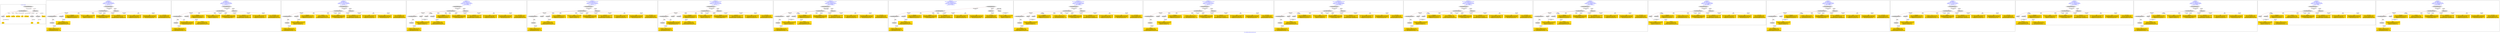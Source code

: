 digraph n0 {
fontcolor="blue"
remincross="true"
label="s14-s-california-african-american.json"
subgraph cluster_0 {
label="1-correct model"
n2[style="filled",color="white",fillcolor="lightgray",label="CulturalHeritageObject1"];
n3[style="filled",color="white",fillcolor="lightgray",label="Person1"];
n4[shape="plaintext",style="filled",fillcolor="gold",label="dimensions"];
n5[shape="plaintext",style="filled",fillcolor="gold",label="technique"];
n6[shape="plaintext",style="filled",fillcolor="gold",label="provenance"];
n7[shape="plaintext",style="filled",fillcolor="gold",label="title"];
n8[shape="plaintext",style="filled",fillcolor="gold",label="accessionId"];
n9[style="filled",color="white",fillcolor="lightgray",label="Concept1"];
n10[style="filled",color="white",fillcolor="lightgray",label="Document1"];
n11[shape="plaintext",style="filled",fillcolor="gold",label="artist"];
n12[style="filled",color="white",fillcolor="lightgray",label="EuropeanaAggregation1"];
n13[style="filled",color="white",fillcolor="lightgray",label="WebResource1"];
n14[shape="plaintext",style="filled",fillcolor="gold",label="imageUrl"];
n15[shape="plaintext",style="filled",fillcolor="gold",label="type"];
n16[shape="plaintext",style="filled",fillcolor="gold",label="url"];
}
subgraph cluster_1 {
label="candidate 0\nlink coherence:1.0\nnode coherence:1.0\nconfidence:0.5650413929166793\nmapping score:0.6142730568981524\ncost:14.0\n-precision:0.5-recall:0.5"
n18[style="filled",color="white",fillcolor="lightgray",label="CulturalHeritageObject1"];
n19[style="filled",color="white",fillcolor="lightgray",label="CulturalHeritageObject2"];
n20[style="filled",color="white",fillcolor="lightgray",label="Document1"];
n21[style="filled",color="white",fillcolor="lightgray",label="Document2"];
n22[style="filled",color="white",fillcolor="lightgray",label="EuropeanaAggregation1"];
n23[style="filled",color="white",fillcolor="lightgray",label="WebResource1"];
n24[shape="plaintext",style="filled",fillcolor="gold",label="imageUrl\n[Document,classLink,0.504]\n[WebResource,classLink,0.484]\n[Person,nameOfThePerson,0.007]\n[CulturalHeritageObject,provenance,0.006]"];
n25[shape="plaintext",style="filled",fillcolor="gold",label="dimensions\n[CulturalHeritageObject,extent,0.89]\n[Person,nameOfThePerson,0.071]\n[CulturalHeritageObject,provenance,0.023]\n[WebResource,classLink,0.017]"];
n26[shape="plaintext",style="filled",fillcolor="gold",label="url\n[WebResource,classLink,0.497]\n[CulturalHeritageObject,extent,0.388]\n[Document,classLink,0.097]\n[CulturalHeritageObject,provenance,0.018]"];
n27[shape="plaintext",style="filled",fillcolor="gold",label="artist\n[CulturalHeritageObject,provenance,0.366]\n[Person,nameOfThePerson,0.274]\n[Document,classLink,0.231]\n[WebResource,classLink,0.129]"];
n28[shape="plaintext",style="filled",fillcolor="gold",label="technique\n[CulturalHeritageObject,medium,0.873]\n[CulturalHeritageObject,description,0.088]\n[CulturalHeritageObject,title,0.021]\n[Concept,prefLabel,0.018]"];
n29[shape="plaintext",style="filled",fillcolor="gold",label="accessionId\n[WebResource,classLink,0.994]\n[Document,classLink,0.003]\n[Person,nameOfThePerson,0.002]\n[CulturalHeritageObject,extent,0.001]"];
n30[shape="plaintext",style="filled",fillcolor="gold",label="provenance\n[CulturalHeritageObject,provenance,0.944]\n[Document,classLink,0.024]\n[CulturalHeritageObject,description,0.017]\n[CulturalHeritageObject,rightsHolder,0.015]"];
n31[shape="plaintext",style="filled",fillcolor="gold",label="type\n[CulturalHeritageObject,rightsHolder,0.36]\n[Document,classLink,0.355]\n[CulturalHeritageObject,description,0.152]\n[WebResource,classLink,0.133]"];
n32[shape="plaintext",style="filled",fillcolor="gold",label="title\n[CulturalHeritageObject,description,0.33]\n[CulturalHeritageObject,title,0.265]\n[CulturalHeritageObject,provenance,0.213]\n[Document,classLink,0.191]"];
}
subgraph cluster_2 {
label="candidate 1\nlink coherence:1.0\nnode coherence:1.0\nconfidence:0.5650413929166793\nmapping score:0.5957545383796338\ncost:14.0\n-precision:0.43-recall:0.43"
n34[style="filled",color="white",fillcolor="lightgray",label="CulturalHeritageObject1"];
n35[style="filled",color="white",fillcolor="lightgray",label="CulturalHeritageObject2"];
n36[style="filled",color="white",fillcolor="lightgray",label="Document1"];
n37[style="filled",color="white",fillcolor="lightgray",label="Document2"];
n38[style="filled",color="white",fillcolor="lightgray",label="EuropeanaAggregation1"];
n39[style="filled",color="white",fillcolor="lightgray",label="WebResource1"];
n40[shape="plaintext",style="filled",fillcolor="gold",label="imageUrl\n[Document,classLink,0.504]\n[WebResource,classLink,0.484]\n[Person,nameOfThePerson,0.007]\n[CulturalHeritageObject,provenance,0.006]"];
n41[shape="plaintext",style="filled",fillcolor="gold",label="dimensions\n[CulturalHeritageObject,extent,0.89]\n[Person,nameOfThePerson,0.071]\n[CulturalHeritageObject,provenance,0.023]\n[WebResource,classLink,0.017]"];
n42[shape="plaintext",style="filled",fillcolor="gold",label="url\n[WebResource,classLink,0.497]\n[CulturalHeritageObject,extent,0.388]\n[Document,classLink,0.097]\n[CulturalHeritageObject,provenance,0.018]"];
n43[shape="plaintext",style="filled",fillcolor="gold",label="artist\n[CulturalHeritageObject,provenance,0.366]\n[Person,nameOfThePerson,0.274]\n[Document,classLink,0.231]\n[WebResource,classLink,0.129]"];
n44[shape="plaintext",style="filled",fillcolor="gold",label="technique\n[CulturalHeritageObject,medium,0.873]\n[CulturalHeritageObject,description,0.088]\n[CulturalHeritageObject,title,0.021]\n[Concept,prefLabel,0.018]"];
n45[shape="plaintext",style="filled",fillcolor="gold",label="title\n[CulturalHeritageObject,description,0.33]\n[CulturalHeritageObject,title,0.265]\n[CulturalHeritageObject,provenance,0.213]\n[Document,classLink,0.191]"];
n46[shape="plaintext",style="filled",fillcolor="gold",label="accessionId\n[WebResource,classLink,0.994]\n[Document,classLink,0.003]\n[Person,nameOfThePerson,0.002]\n[CulturalHeritageObject,extent,0.001]"];
n47[shape="plaintext",style="filled",fillcolor="gold",label="provenance\n[CulturalHeritageObject,provenance,0.944]\n[Document,classLink,0.024]\n[CulturalHeritageObject,description,0.017]\n[CulturalHeritageObject,rightsHolder,0.015]"];
n48[shape="plaintext",style="filled",fillcolor="gold",label="type\n[CulturalHeritageObject,rightsHolder,0.36]\n[Document,classLink,0.355]\n[CulturalHeritageObject,description,0.152]\n[WebResource,classLink,0.133]"];
}
subgraph cluster_3 {
label="candidate 10\nlink coherence:1.0\nnode coherence:1.0\nconfidence:0.4947175646463079\nmapping score:0.5908317808080286\ncost:14.0\n-precision:0.5-recall:0.5"
n50[style="filled",color="white",fillcolor="lightgray",label="CulturalHeritageObject1"];
n51[style="filled",color="white",fillcolor="lightgray",label="CulturalHeritageObject2"];
n52[style="filled",color="white",fillcolor="lightgray",label="Document1"];
n53[style="filled",color="white",fillcolor="lightgray",label="Document2"];
n54[style="filled",color="white",fillcolor="lightgray",label="EuropeanaAggregation1"];
n55[style="filled",color="white",fillcolor="lightgray",label="WebResource1"];
n56[shape="plaintext",style="filled",fillcolor="gold",label="artist\n[CulturalHeritageObject,provenance,0.366]\n[Person,nameOfThePerson,0.274]\n[Document,classLink,0.231]\n[WebResource,classLink,0.129]"];
n57[shape="plaintext",style="filled",fillcolor="gold",label="dimensions\n[CulturalHeritageObject,extent,0.89]\n[Person,nameOfThePerson,0.071]\n[CulturalHeritageObject,provenance,0.023]\n[WebResource,classLink,0.017]"];
n58[shape="plaintext",style="filled",fillcolor="gold",label="url\n[WebResource,classLink,0.497]\n[CulturalHeritageObject,extent,0.388]\n[Document,classLink,0.097]\n[CulturalHeritageObject,provenance,0.018]"];
n59[shape="plaintext",style="filled",fillcolor="gold",label="imageUrl\n[Document,classLink,0.504]\n[WebResource,classLink,0.484]\n[Person,nameOfThePerson,0.007]\n[CulturalHeritageObject,provenance,0.006]"];
n60[shape="plaintext",style="filled",fillcolor="gold",label="technique\n[CulturalHeritageObject,medium,0.873]\n[CulturalHeritageObject,description,0.088]\n[CulturalHeritageObject,title,0.021]\n[Concept,prefLabel,0.018]"];
n61[shape="plaintext",style="filled",fillcolor="gold",label="accessionId\n[WebResource,classLink,0.994]\n[Document,classLink,0.003]\n[Person,nameOfThePerson,0.002]\n[CulturalHeritageObject,extent,0.001]"];
n62[shape="plaintext",style="filled",fillcolor="gold",label="provenance\n[CulturalHeritageObject,provenance,0.944]\n[Document,classLink,0.024]\n[CulturalHeritageObject,description,0.017]\n[CulturalHeritageObject,rightsHolder,0.015]"];
n63[shape="plaintext",style="filled",fillcolor="gold",label="type\n[CulturalHeritageObject,rightsHolder,0.36]\n[Document,classLink,0.355]\n[CulturalHeritageObject,description,0.152]\n[WebResource,classLink,0.133]"];
n64[shape="plaintext",style="filled",fillcolor="gold",label="title\n[CulturalHeritageObject,description,0.33]\n[CulturalHeritageObject,title,0.265]\n[CulturalHeritageObject,provenance,0.213]\n[Document,classLink,0.191]"];
}
subgraph cluster_4 {
label="candidate 11\nlink coherence:0.9375\nnode coherence:1.0\nconfidence:0.55487990755482\nmapping score:0.5923673765923474\ncost:15.99998\n-precision:0.56-recall:0.64"
n66[style="filled",color="white",fillcolor="lightgray",label="CulturalHeritageObject1"];
n67[style="filled",color="white",fillcolor="lightgray",label="CulturalHeritageObject2"];
n68[style="filled",color="white",fillcolor="lightgray",label="Person1"];
n69[style="filled",color="white",fillcolor="lightgray",label="Concept1"];
n70[style="filled",color="white",fillcolor="lightgray",label="Document1"];
n71[style="filled",color="white",fillcolor="lightgray",label="Document2"];
n72[style="filled",color="white",fillcolor="lightgray",label="EuropeanaAggregation1"];
n73[style="filled",color="white",fillcolor="lightgray",label="WebResource1"];
n74[shape="plaintext",style="filled",fillcolor="gold",label="imageUrl\n[Document,classLink,0.504]\n[WebResource,classLink,0.484]\n[Person,nameOfThePerson,0.007]\n[CulturalHeritageObject,provenance,0.006]"];
n75[shape="plaintext",style="filled",fillcolor="gold",label="dimensions\n[CulturalHeritageObject,extent,0.89]\n[Person,nameOfThePerson,0.071]\n[CulturalHeritageObject,provenance,0.023]\n[WebResource,classLink,0.017]"];
n76[shape="plaintext",style="filled",fillcolor="gold",label="url\n[WebResource,classLink,0.497]\n[CulturalHeritageObject,extent,0.388]\n[Document,classLink,0.097]\n[CulturalHeritageObject,provenance,0.018]"];
n77[shape="plaintext",style="filled",fillcolor="gold",label="technique\n[CulturalHeritageObject,medium,0.873]\n[CulturalHeritageObject,description,0.088]\n[CulturalHeritageObject,title,0.021]\n[Concept,prefLabel,0.018]"];
n78[shape="plaintext",style="filled",fillcolor="gold",label="accessionId\n[WebResource,classLink,0.994]\n[Document,classLink,0.003]\n[Person,nameOfThePerson,0.002]\n[CulturalHeritageObject,extent,0.001]"];
n79[shape="plaintext",style="filled",fillcolor="gold",label="provenance\n[CulturalHeritageObject,provenance,0.944]\n[Document,classLink,0.024]\n[CulturalHeritageObject,description,0.017]\n[CulturalHeritageObject,rightsHolder,0.015]"];
n80[shape="plaintext",style="filled",fillcolor="gold",label="type\n[CulturalHeritageObject,rightsHolder,0.36]\n[Document,classLink,0.355]\n[CulturalHeritageObject,description,0.152]\n[WebResource,classLink,0.133]"];
n81[shape="plaintext",style="filled",fillcolor="gold",label="title\n[CulturalHeritageObject,description,0.33]\n[CulturalHeritageObject,title,0.265]\n[CulturalHeritageObject,provenance,0.213]\n[Document,classLink,0.191]"];
n82[shape="plaintext",style="filled",fillcolor="gold",label="artist\n[CulturalHeritageObject,provenance,0.366]\n[Person,nameOfThePerson,0.274]\n[Document,classLink,0.231]\n[WebResource,classLink,0.129]"];
}
subgraph cluster_5 {
label="candidate 12\nlink coherence:0.9333333333333333\nnode coherence:1.0\nconfidence:0.5650413929166793\nmapping score:0.6142730568981524\ncost:15.0\n-precision:0.47-recall:0.5"
n84[style="filled",color="white",fillcolor="lightgray",label="CulturalHeritageObject1"];
n85[style="filled",color="white",fillcolor="lightgray",label="CulturalHeritageObject2"];
n86[style="filled",color="white",fillcolor="lightgray",label="Concept1"];
n87[style="filled",color="white",fillcolor="lightgray",label="Document1"];
n88[style="filled",color="white",fillcolor="lightgray",label="Document2"];
n89[style="filled",color="white",fillcolor="lightgray",label="EuropeanaAggregation1"];
n90[style="filled",color="white",fillcolor="lightgray",label="WebResource1"];
n91[shape="plaintext",style="filled",fillcolor="gold",label="imageUrl\n[Document,classLink,0.504]\n[WebResource,classLink,0.484]\n[Person,nameOfThePerson,0.007]\n[CulturalHeritageObject,provenance,0.006]"];
n92[shape="plaintext",style="filled",fillcolor="gold",label="dimensions\n[CulturalHeritageObject,extent,0.89]\n[Person,nameOfThePerson,0.071]\n[CulturalHeritageObject,provenance,0.023]\n[WebResource,classLink,0.017]"];
n93[shape="plaintext",style="filled",fillcolor="gold",label="url\n[WebResource,classLink,0.497]\n[CulturalHeritageObject,extent,0.388]\n[Document,classLink,0.097]\n[CulturalHeritageObject,provenance,0.018]"];
n94[shape="plaintext",style="filled",fillcolor="gold",label="artist\n[CulturalHeritageObject,provenance,0.366]\n[Person,nameOfThePerson,0.274]\n[Document,classLink,0.231]\n[WebResource,classLink,0.129]"];
n95[shape="plaintext",style="filled",fillcolor="gold",label="technique\n[CulturalHeritageObject,medium,0.873]\n[CulturalHeritageObject,description,0.088]\n[CulturalHeritageObject,title,0.021]\n[Concept,prefLabel,0.018]"];
n96[shape="plaintext",style="filled",fillcolor="gold",label="accessionId\n[WebResource,classLink,0.994]\n[Document,classLink,0.003]\n[Person,nameOfThePerson,0.002]\n[CulturalHeritageObject,extent,0.001]"];
n97[shape="plaintext",style="filled",fillcolor="gold",label="provenance\n[CulturalHeritageObject,provenance,0.944]\n[Document,classLink,0.024]\n[CulturalHeritageObject,description,0.017]\n[CulturalHeritageObject,rightsHolder,0.015]"];
n98[shape="plaintext",style="filled",fillcolor="gold",label="type\n[CulturalHeritageObject,rightsHolder,0.36]\n[Document,classLink,0.355]\n[CulturalHeritageObject,description,0.152]\n[WebResource,classLink,0.133]"];
n99[shape="plaintext",style="filled",fillcolor="gold",label="title\n[CulturalHeritageObject,description,0.33]\n[CulturalHeritageObject,title,0.265]\n[CulturalHeritageObject,provenance,0.213]\n[Document,classLink,0.191]"];
}
subgraph cluster_6 {
label="candidate 13\nlink coherence:0.9333333333333333\nnode coherence:1.0\nconfidence:0.5650413929166793\nmapping score:0.5957545383796338\ncost:15.0\n-precision:0.4-recall:0.43"
n101[style="filled",color="white",fillcolor="lightgray",label="CulturalHeritageObject1"];
n102[style="filled",color="white",fillcolor="lightgray",label="CulturalHeritageObject2"];
n103[style="filled",color="white",fillcolor="lightgray",label="Concept1"];
n104[style="filled",color="white",fillcolor="lightgray",label="Document1"];
n105[style="filled",color="white",fillcolor="lightgray",label="Document2"];
n106[style="filled",color="white",fillcolor="lightgray",label="EuropeanaAggregation1"];
n107[style="filled",color="white",fillcolor="lightgray",label="WebResource1"];
n108[shape="plaintext",style="filled",fillcolor="gold",label="imageUrl\n[Document,classLink,0.504]\n[WebResource,classLink,0.484]\n[Person,nameOfThePerson,0.007]\n[CulturalHeritageObject,provenance,0.006]"];
n109[shape="plaintext",style="filled",fillcolor="gold",label="dimensions\n[CulturalHeritageObject,extent,0.89]\n[Person,nameOfThePerson,0.071]\n[CulturalHeritageObject,provenance,0.023]\n[WebResource,classLink,0.017]"];
n110[shape="plaintext",style="filled",fillcolor="gold",label="url\n[WebResource,classLink,0.497]\n[CulturalHeritageObject,extent,0.388]\n[Document,classLink,0.097]\n[CulturalHeritageObject,provenance,0.018]"];
n111[shape="plaintext",style="filled",fillcolor="gold",label="artist\n[CulturalHeritageObject,provenance,0.366]\n[Person,nameOfThePerson,0.274]\n[Document,classLink,0.231]\n[WebResource,classLink,0.129]"];
n112[shape="plaintext",style="filled",fillcolor="gold",label="technique\n[CulturalHeritageObject,medium,0.873]\n[CulturalHeritageObject,description,0.088]\n[CulturalHeritageObject,title,0.021]\n[Concept,prefLabel,0.018]"];
n113[shape="plaintext",style="filled",fillcolor="gold",label="title\n[CulturalHeritageObject,description,0.33]\n[CulturalHeritageObject,title,0.265]\n[CulturalHeritageObject,provenance,0.213]\n[Document,classLink,0.191]"];
n114[shape="plaintext",style="filled",fillcolor="gold",label="accessionId\n[WebResource,classLink,0.994]\n[Document,classLink,0.003]\n[Person,nameOfThePerson,0.002]\n[CulturalHeritageObject,extent,0.001]"];
n115[shape="plaintext",style="filled",fillcolor="gold",label="provenance\n[CulturalHeritageObject,provenance,0.944]\n[Document,classLink,0.024]\n[CulturalHeritageObject,description,0.017]\n[CulturalHeritageObject,rightsHolder,0.015]"];
n116[shape="plaintext",style="filled",fillcolor="gold",label="type\n[CulturalHeritageObject,rightsHolder,0.36]\n[Document,classLink,0.355]\n[CulturalHeritageObject,description,0.152]\n[WebResource,classLink,0.133]"];
}
subgraph cluster_7 {
label="candidate 14\nlink coherence:0.9333333333333333\nnode coherence:1.0\nconfidence:0.55487990755482\nmapping score:0.5923673765923474\ncost:114.009982\n-precision:0.53-recall:0.57"
n118[style="filled",color="white",fillcolor="lightgray",label="CulturalHeritageObject1"];
n119[style="filled",color="white",fillcolor="lightgray",label="CulturalHeritageObject2"];
n120[style="filled",color="white",fillcolor="lightgray",label="Person1"];
n121[style="filled",color="white",fillcolor="lightgray",label="Document1"];
n122[style="filled",color="white",fillcolor="lightgray",label="Document2"];
n123[style="filled",color="white",fillcolor="lightgray",label="EuropeanaAggregation1"];
n124[style="filled",color="white",fillcolor="lightgray",label="WebResource1"];
n125[shape="plaintext",style="filled",fillcolor="gold",label="imageUrl\n[Document,classLink,0.504]\n[WebResource,classLink,0.484]\n[Person,nameOfThePerson,0.007]\n[CulturalHeritageObject,provenance,0.006]"];
n126[shape="plaintext",style="filled",fillcolor="gold",label="dimensions\n[CulturalHeritageObject,extent,0.89]\n[Person,nameOfThePerson,0.071]\n[CulturalHeritageObject,provenance,0.023]\n[WebResource,classLink,0.017]"];
n127[shape="plaintext",style="filled",fillcolor="gold",label="url\n[WebResource,classLink,0.497]\n[CulturalHeritageObject,extent,0.388]\n[Document,classLink,0.097]\n[CulturalHeritageObject,provenance,0.018]"];
n128[shape="plaintext",style="filled",fillcolor="gold",label="technique\n[CulturalHeritageObject,medium,0.873]\n[CulturalHeritageObject,description,0.088]\n[CulturalHeritageObject,title,0.021]\n[Concept,prefLabel,0.018]"];
n129[shape="plaintext",style="filled",fillcolor="gold",label="accessionId\n[WebResource,classLink,0.994]\n[Document,classLink,0.003]\n[Person,nameOfThePerson,0.002]\n[CulturalHeritageObject,extent,0.001]"];
n130[shape="plaintext",style="filled",fillcolor="gold",label="provenance\n[CulturalHeritageObject,provenance,0.944]\n[Document,classLink,0.024]\n[CulturalHeritageObject,description,0.017]\n[CulturalHeritageObject,rightsHolder,0.015]"];
n131[shape="plaintext",style="filled",fillcolor="gold",label="type\n[CulturalHeritageObject,rightsHolder,0.36]\n[Document,classLink,0.355]\n[CulturalHeritageObject,description,0.152]\n[WebResource,classLink,0.133]"];
n132[shape="plaintext",style="filled",fillcolor="gold",label="title\n[CulturalHeritageObject,description,0.33]\n[CulturalHeritageObject,title,0.265]\n[CulturalHeritageObject,provenance,0.213]\n[Document,classLink,0.191]"];
n133[shape="plaintext",style="filled",fillcolor="gold",label="artist\n[CulturalHeritageObject,provenance,0.366]\n[Person,nameOfThePerson,0.274]\n[Document,classLink,0.231]\n[WebResource,classLink,0.129]"];
}
subgraph cluster_8 {
label="candidate 15\nlink coherence:0.9333333333333333\nnode coherence:1.0\nconfidence:0.55487990755482\nmapping score:0.5923673765923474\ncost:114.010002\n-precision:0.53-recall:0.57"
n135[style="filled",color="white",fillcolor="lightgray",label="CulturalHeritageObject1"];
n136[style="filled",color="white",fillcolor="lightgray",label="CulturalHeritageObject2"];
n137[style="filled",color="white",fillcolor="lightgray",label="Document1"];
n138[style="filled",color="white",fillcolor="lightgray",label="Document2"];
n139[style="filled",color="white",fillcolor="lightgray",label="EuropeanaAggregation1"];
n140[style="filled",color="white",fillcolor="lightgray",label="WebResource1"];
n141[style="filled",color="white",fillcolor="lightgray",label="Person1"];
n142[shape="plaintext",style="filled",fillcolor="gold",label="imageUrl\n[Document,classLink,0.504]\n[WebResource,classLink,0.484]\n[Person,nameOfThePerson,0.007]\n[CulturalHeritageObject,provenance,0.006]"];
n143[shape="plaintext",style="filled",fillcolor="gold",label="dimensions\n[CulturalHeritageObject,extent,0.89]\n[Person,nameOfThePerson,0.071]\n[CulturalHeritageObject,provenance,0.023]\n[WebResource,classLink,0.017]"];
n144[shape="plaintext",style="filled",fillcolor="gold",label="url\n[WebResource,classLink,0.497]\n[CulturalHeritageObject,extent,0.388]\n[Document,classLink,0.097]\n[CulturalHeritageObject,provenance,0.018]"];
n145[shape="plaintext",style="filled",fillcolor="gold",label="technique\n[CulturalHeritageObject,medium,0.873]\n[CulturalHeritageObject,description,0.088]\n[CulturalHeritageObject,title,0.021]\n[Concept,prefLabel,0.018]"];
n146[shape="plaintext",style="filled",fillcolor="gold",label="accessionId\n[WebResource,classLink,0.994]\n[Document,classLink,0.003]\n[Person,nameOfThePerson,0.002]\n[CulturalHeritageObject,extent,0.001]"];
n147[shape="plaintext",style="filled",fillcolor="gold",label="provenance\n[CulturalHeritageObject,provenance,0.944]\n[Document,classLink,0.024]\n[CulturalHeritageObject,description,0.017]\n[CulturalHeritageObject,rightsHolder,0.015]"];
n148[shape="plaintext",style="filled",fillcolor="gold",label="type\n[CulturalHeritageObject,rightsHolder,0.36]\n[Document,classLink,0.355]\n[CulturalHeritageObject,description,0.152]\n[WebResource,classLink,0.133]"];
n149[shape="plaintext",style="filled",fillcolor="gold",label="title\n[CulturalHeritageObject,description,0.33]\n[CulturalHeritageObject,title,0.265]\n[CulturalHeritageObject,provenance,0.213]\n[Document,classLink,0.191]"];
n150[shape="plaintext",style="filled",fillcolor="gold",label="artist\n[CulturalHeritageObject,provenance,0.366]\n[Person,nameOfThePerson,0.274]\n[Document,classLink,0.231]\n[WebResource,classLink,0.129]"];
}
subgraph cluster_9 {
label="candidate 16\nlink coherence:0.9333333333333333\nnode coherence:1.0\nconfidence:0.5461136448387188\nmapping score:0.6079638075388322\ncost:14.99998\n-precision:0.53-recall:0.57"
n152[style="filled",color="white",fillcolor="lightgray",label="CulturalHeritageObject1"];
n153[style="filled",color="white",fillcolor="lightgray",label="CulturalHeritageObject2"];
n154[style="filled",color="white",fillcolor="lightgray",label="Person1"];
n155[style="filled",color="white",fillcolor="lightgray",label="Concept1"];
n156[style="filled",color="white",fillcolor="lightgray",label="Document2"];
n157[style="filled",color="white",fillcolor="lightgray",label="EuropeanaAggregation1"];
n158[style="filled",color="white",fillcolor="lightgray",label="WebResource1"];
n159[shape="plaintext",style="filled",fillcolor="gold",label="dimensions\n[CulturalHeritageObject,extent,0.89]\n[Person,nameOfThePerson,0.071]\n[CulturalHeritageObject,provenance,0.023]\n[WebResource,classLink,0.017]"];
n160[shape="plaintext",style="filled",fillcolor="gold",label="url\n[WebResource,classLink,0.497]\n[CulturalHeritageObject,extent,0.388]\n[Document,classLink,0.097]\n[CulturalHeritageObject,provenance,0.018]"];
n161[shape="plaintext",style="filled",fillcolor="gold",label="imageUrl\n[Document,classLink,0.504]\n[WebResource,classLink,0.484]\n[Person,nameOfThePerson,0.007]\n[CulturalHeritageObject,provenance,0.006]"];
n162[shape="plaintext",style="filled",fillcolor="gold",label="technique\n[CulturalHeritageObject,medium,0.873]\n[CulturalHeritageObject,description,0.088]\n[CulturalHeritageObject,title,0.021]\n[Concept,prefLabel,0.018]"];
n163[shape="plaintext",style="filled",fillcolor="gold",label="accessionId\n[WebResource,classLink,0.994]\n[Document,classLink,0.003]\n[Person,nameOfThePerson,0.002]\n[CulturalHeritageObject,extent,0.001]"];
n164[shape="plaintext",style="filled",fillcolor="gold",label="provenance\n[CulturalHeritageObject,provenance,0.944]\n[Document,classLink,0.024]\n[CulturalHeritageObject,description,0.017]\n[CulturalHeritageObject,rightsHolder,0.015]"];
n165[shape="plaintext",style="filled",fillcolor="gold",label="type\n[CulturalHeritageObject,rightsHolder,0.36]\n[Document,classLink,0.355]\n[CulturalHeritageObject,description,0.152]\n[WebResource,classLink,0.133]"];
n166[shape="plaintext",style="filled",fillcolor="gold",label="title\n[CulturalHeritageObject,description,0.33]\n[CulturalHeritageObject,title,0.265]\n[CulturalHeritageObject,provenance,0.213]\n[Document,classLink,0.191]"];
n167[shape="plaintext",style="filled",fillcolor="gold",label="artist\n[CulturalHeritageObject,provenance,0.366]\n[Person,nameOfThePerson,0.274]\n[Document,classLink,0.231]\n[WebResource,classLink,0.129]"];
}
subgraph cluster_10 {
label="candidate 17\nlink coherence:0.9333333333333333\nnode coherence:1.0\nconfidence:0.5412730111054471\nmapping score:0.606350262961075\ncost:15.0\n-precision:0.47-recall:0.5"
n169[style="filled",color="white",fillcolor="lightgray",label="CulturalHeritageObject1"];
n170[style="filled",color="white",fillcolor="lightgray",label="CulturalHeritageObject2"];
n171[style="filled",color="white",fillcolor="lightgray",label="Concept1"];
n172[style="filled",color="white",fillcolor="lightgray",label="Document1"];
n173[style="filled",color="white",fillcolor="lightgray",label="Document2"];
n174[style="filled",color="white",fillcolor="lightgray",label="EuropeanaAggregation1"];
n175[style="filled",color="white",fillcolor="lightgray",label="WebResource1"];
n176[shape="plaintext",style="filled",fillcolor="gold",label="artist\n[CulturalHeritageObject,provenance,0.366]\n[Person,nameOfThePerson,0.274]\n[Document,classLink,0.231]\n[WebResource,classLink,0.129]"];
n177[shape="plaintext",style="filled",fillcolor="gold",label="dimensions\n[CulturalHeritageObject,extent,0.89]\n[Person,nameOfThePerson,0.071]\n[CulturalHeritageObject,provenance,0.023]\n[WebResource,classLink,0.017]"];
n178[shape="plaintext",style="filled",fillcolor="gold",label="url\n[WebResource,classLink,0.497]\n[CulturalHeritageObject,extent,0.388]\n[Document,classLink,0.097]\n[CulturalHeritageObject,provenance,0.018]"];
n179[shape="plaintext",style="filled",fillcolor="gold",label="imageUrl\n[Document,classLink,0.504]\n[WebResource,classLink,0.484]\n[Person,nameOfThePerson,0.007]\n[CulturalHeritageObject,provenance,0.006]"];
n180[shape="plaintext",style="filled",fillcolor="gold",label="technique\n[CulturalHeritageObject,medium,0.873]\n[CulturalHeritageObject,description,0.088]\n[CulturalHeritageObject,title,0.021]\n[Concept,prefLabel,0.018]"];
n181[shape="plaintext",style="filled",fillcolor="gold",label="accessionId\n[WebResource,classLink,0.994]\n[Document,classLink,0.003]\n[Person,nameOfThePerson,0.002]\n[CulturalHeritageObject,extent,0.001]"];
n182[shape="plaintext",style="filled",fillcolor="gold",label="provenance\n[CulturalHeritageObject,provenance,0.944]\n[Document,classLink,0.024]\n[CulturalHeritageObject,description,0.017]\n[CulturalHeritageObject,rightsHolder,0.015]"];
n183[shape="plaintext",style="filled",fillcolor="gold",label="type\n[CulturalHeritageObject,rightsHolder,0.36]\n[Document,classLink,0.355]\n[CulturalHeritageObject,description,0.152]\n[WebResource,classLink,0.133]"];
n184[shape="plaintext",style="filled",fillcolor="gold",label="title\n[CulturalHeritageObject,description,0.33]\n[CulturalHeritageObject,title,0.265]\n[CulturalHeritageObject,provenance,0.213]\n[Document,classLink,0.191]"];
}
subgraph cluster_11 {
label="candidate 18\nlink coherence:0.9333333333333333\nnode coherence:1.0\nconfidence:0.5098426934182851\nmapping score:0.5958734903986876\ncost:14.99998\n-precision:0.53-recall:0.57"
n186[style="filled",color="white",fillcolor="lightgray",label="CulturalHeritageObject1"];
n187[style="filled",color="white",fillcolor="lightgray",label="CulturalHeritageObject2"];
n188[style="filled",color="white",fillcolor="lightgray",label="Person1"];
n189[style="filled",color="white",fillcolor="lightgray",label="Concept1"];
n190[style="filled",color="white",fillcolor="lightgray",label="Document2"];
n191[style="filled",color="white",fillcolor="lightgray",label="EuropeanaAggregation1"];
n192[style="filled",color="white",fillcolor="lightgray",label="WebResource1"];
n193[shape="plaintext",style="filled",fillcolor="gold",label="dimensions\n[CulturalHeritageObject,extent,0.89]\n[Person,nameOfThePerson,0.071]\n[CulturalHeritageObject,provenance,0.023]\n[WebResource,classLink,0.017]"];
n194[shape="plaintext",style="filled",fillcolor="gold",label="url\n[WebResource,classLink,0.497]\n[CulturalHeritageObject,extent,0.388]\n[Document,classLink,0.097]\n[CulturalHeritageObject,provenance,0.018]"];
n195[shape="plaintext",style="filled",fillcolor="gold",label="artist\n[CulturalHeritageObject,provenance,0.366]\n[Person,nameOfThePerson,0.274]\n[Document,classLink,0.231]\n[WebResource,classLink,0.129]"];
n196[shape="plaintext",style="filled",fillcolor="gold",label="technique\n[CulturalHeritageObject,medium,0.873]\n[CulturalHeritageObject,description,0.088]\n[CulturalHeritageObject,title,0.021]\n[Concept,prefLabel,0.018]"];
n197[shape="plaintext",style="filled",fillcolor="gold",label="accessionId\n[WebResource,classLink,0.994]\n[Document,classLink,0.003]\n[Person,nameOfThePerson,0.002]\n[CulturalHeritageObject,extent,0.001]"];
n198[shape="plaintext",style="filled",fillcolor="gold",label="provenance\n[CulturalHeritageObject,provenance,0.944]\n[Document,classLink,0.024]\n[CulturalHeritageObject,description,0.017]\n[CulturalHeritageObject,rightsHolder,0.015]"];
n199[shape="plaintext",style="filled",fillcolor="gold",label="type\n[CulturalHeritageObject,rightsHolder,0.36]\n[Document,classLink,0.355]\n[CulturalHeritageObject,description,0.152]\n[WebResource,classLink,0.133]"];
n200[shape="plaintext",style="filled",fillcolor="gold",label="imageUrl\n[Document,classLink,0.504]\n[WebResource,classLink,0.484]\n[Person,nameOfThePerson,0.007]\n[CulturalHeritageObject,provenance,0.006]"];
n201[shape="plaintext",style="filled",fillcolor="gold",label="title\n[CulturalHeritageObject,description,0.33]\n[CulturalHeritageObject,title,0.265]\n[CulturalHeritageObject,provenance,0.213]\n[Document,classLink,0.191]"];
}
subgraph cluster_12 {
label="candidate 19\nlink coherence:0.9333333333333333\nnode coherence:1.0\nconfidence:0.4995581983795796\nmapping score:0.5924453253857859\ncost:14.99998\n-precision:0.6-recall:0.64"
n203[style="filled",color="white",fillcolor="lightgray",label="CulturalHeritageObject1"];
n204[style="filled",color="white",fillcolor="lightgray",label="CulturalHeritageObject2"];
n205[style="filled",color="white",fillcolor="lightgray",label="Person1"];
n206[style="filled",color="white",fillcolor="lightgray",label="Concept1"];
n207[style="filled",color="white",fillcolor="lightgray",label="Document2"];
n208[style="filled",color="white",fillcolor="lightgray",label="EuropeanaAggregation1"];
n209[style="filled",color="white",fillcolor="lightgray",label="WebResource1"];
n210[shape="plaintext",style="filled",fillcolor="gold",label="dimensions\n[CulturalHeritageObject,extent,0.89]\n[Person,nameOfThePerson,0.071]\n[CulturalHeritageObject,provenance,0.023]\n[WebResource,classLink,0.017]"];
n211[shape="plaintext",style="filled",fillcolor="gold",label="url\n[WebResource,classLink,0.497]\n[CulturalHeritageObject,extent,0.388]\n[Document,classLink,0.097]\n[CulturalHeritageObject,provenance,0.018]"];
n212[shape="plaintext",style="filled",fillcolor="gold",label="imageUrl\n[Document,classLink,0.504]\n[WebResource,classLink,0.484]\n[Person,nameOfThePerson,0.007]\n[CulturalHeritageObject,provenance,0.006]"];
n213[shape="plaintext",style="filled",fillcolor="gold",label="technique\n[CulturalHeritageObject,medium,0.873]\n[CulturalHeritageObject,description,0.088]\n[CulturalHeritageObject,title,0.021]\n[Concept,prefLabel,0.018]"];
n214[shape="plaintext",style="filled",fillcolor="gold",label="accessionId\n[WebResource,classLink,0.994]\n[Document,classLink,0.003]\n[Person,nameOfThePerson,0.002]\n[CulturalHeritageObject,extent,0.001]"];
n215[shape="plaintext",style="filled",fillcolor="gold",label="provenance\n[CulturalHeritageObject,provenance,0.944]\n[Document,classLink,0.024]\n[CulturalHeritageObject,description,0.017]\n[CulturalHeritageObject,rightsHolder,0.015]"];
n216[shape="plaintext",style="filled",fillcolor="gold",label="type\n[CulturalHeritageObject,rightsHolder,0.36]\n[Document,classLink,0.355]\n[CulturalHeritageObject,description,0.152]\n[WebResource,classLink,0.133]"];
n217[shape="plaintext",style="filled",fillcolor="gold",label="title\n[CulturalHeritageObject,description,0.33]\n[CulturalHeritageObject,title,0.265]\n[CulturalHeritageObject,provenance,0.213]\n[Document,classLink,0.191]"];
n218[shape="plaintext",style="filled",fillcolor="gold",label="artist\n[CulturalHeritageObject,provenance,0.366]\n[Person,nameOfThePerson,0.274]\n[Document,classLink,0.231]\n[WebResource,classLink,0.129]"];
}
subgraph cluster_13 {
label="candidate 2\nlink coherence:1.0\nnode coherence:1.0\nconfidence:0.55487990755482\nmapping score:0.5923673765923474\ncost:14.99998\n-precision:0.6-recall:0.64"
n220[style="filled",color="white",fillcolor="lightgray",label="CulturalHeritageObject1"];
n221[style="filled",color="white",fillcolor="lightgray",label="CulturalHeritageObject2"];
n222[style="filled",color="white",fillcolor="lightgray",label="Person1"];
n223[style="filled",color="white",fillcolor="lightgray",label="Document1"];
n224[style="filled",color="white",fillcolor="lightgray",label="Document2"];
n225[style="filled",color="white",fillcolor="lightgray",label="EuropeanaAggregation1"];
n226[style="filled",color="white",fillcolor="lightgray",label="WebResource1"];
n227[shape="plaintext",style="filled",fillcolor="gold",label="imageUrl\n[Document,classLink,0.504]\n[WebResource,classLink,0.484]\n[Person,nameOfThePerson,0.007]\n[CulturalHeritageObject,provenance,0.006]"];
n228[shape="plaintext",style="filled",fillcolor="gold",label="dimensions\n[CulturalHeritageObject,extent,0.89]\n[Person,nameOfThePerson,0.071]\n[CulturalHeritageObject,provenance,0.023]\n[WebResource,classLink,0.017]"];
n229[shape="plaintext",style="filled",fillcolor="gold",label="url\n[WebResource,classLink,0.497]\n[CulturalHeritageObject,extent,0.388]\n[Document,classLink,0.097]\n[CulturalHeritageObject,provenance,0.018]"];
n230[shape="plaintext",style="filled",fillcolor="gold",label="technique\n[CulturalHeritageObject,medium,0.873]\n[CulturalHeritageObject,description,0.088]\n[CulturalHeritageObject,title,0.021]\n[Concept,prefLabel,0.018]"];
n231[shape="plaintext",style="filled",fillcolor="gold",label="accessionId\n[WebResource,classLink,0.994]\n[Document,classLink,0.003]\n[Person,nameOfThePerson,0.002]\n[CulturalHeritageObject,extent,0.001]"];
n232[shape="plaintext",style="filled",fillcolor="gold",label="provenance\n[CulturalHeritageObject,provenance,0.944]\n[Document,classLink,0.024]\n[CulturalHeritageObject,description,0.017]\n[CulturalHeritageObject,rightsHolder,0.015]"];
n233[shape="plaintext",style="filled",fillcolor="gold",label="type\n[CulturalHeritageObject,rightsHolder,0.36]\n[Document,classLink,0.355]\n[CulturalHeritageObject,description,0.152]\n[WebResource,classLink,0.133]"];
n234[shape="plaintext",style="filled",fillcolor="gold",label="title\n[CulturalHeritageObject,description,0.33]\n[CulturalHeritageObject,title,0.265]\n[CulturalHeritageObject,provenance,0.213]\n[Document,classLink,0.191]"];
n235[shape="plaintext",style="filled",fillcolor="gold",label="artist\n[CulturalHeritageObject,provenance,0.366]\n[Person,nameOfThePerson,0.274]\n[Document,classLink,0.231]\n[WebResource,classLink,0.129]"];
}
subgraph cluster_14 {
label="candidate 3\nlink coherence:1.0\nnode coherence:1.0\nconfidence:0.5461136448387188\nmapping score:0.6079638075388322\ncost:12.99998\n-precision:0.69-recall:0.64"
n237[style="filled",color="white",fillcolor="lightgray",label="CulturalHeritageObject1"];
n238[style="filled",color="white",fillcolor="lightgray",label="Person1"];
n239[style="filled",color="white",fillcolor="lightgray",label="Document1"];
n240[style="filled",color="white",fillcolor="lightgray",label="EuropeanaAggregation1"];
n241[style="filled",color="white",fillcolor="lightgray",label="WebResource1"];
n242[shape="plaintext",style="filled",fillcolor="gold",label="imageUrl\n[Document,classLink,0.504]\n[WebResource,classLink,0.484]\n[Person,nameOfThePerson,0.007]\n[CulturalHeritageObject,provenance,0.006]"];
n243[shape="plaintext",style="filled",fillcolor="gold",label="dimensions\n[CulturalHeritageObject,extent,0.89]\n[Person,nameOfThePerson,0.071]\n[CulturalHeritageObject,provenance,0.023]\n[WebResource,classLink,0.017]"];
n244[shape="plaintext",style="filled",fillcolor="gold",label="url\n[WebResource,classLink,0.497]\n[CulturalHeritageObject,extent,0.388]\n[Document,classLink,0.097]\n[CulturalHeritageObject,provenance,0.018]"];
n245[shape="plaintext",style="filled",fillcolor="gold",label="technique\n[CulturalHeritageObject,medium,0.873]\n[CulturalHeritageObject,description,0.088]\n[CulturalHeritageObject,title,0.021]\n[Concept,prefLabel,0.018]"];
n246[shape="plaintext",style="filled",fillcolor="gold",label="accessionId\n[WebResource,classLink,0.994]\n[Document,classLink,0.003]\n[Person,nameOfThePerson,0.002]\n[CulturalHeritageObject,extent,0.001]"];
n247[shape="plaintext",style="filled",fillcolor="gold",label="provenance\n[CulturalHeritageObject,provenance,0.944]\n[Document,classLink,0.024]\n[CulturalHeritageObject,description,0.017]\n[CulturalHeritageObject,rightsHolder,0.015]"];
n248[shape="plaintext",style="filled",fillcolor="gold",label="type\n[CulturalHeritageObject,rightsHolder,0.36]\n[Document,classLink,0.355]\n[CulturalHeritageObject,description,0.152]\n[WebResource,classLink,0.133]"];
n249[shape="plaintext",style="filled",fillcolor="gold",label="title\n[CulturalHeritageObject,description,0.33]\n[CulturalHeritageObject,title,0.265]\n[CulturalHeritageObject,provenance,0.213]\n[Document,classLink,0.191]"];
n250[shape="plaintext",style="filled",fillcolor="gold",label="artist\n[CulturalHeritageObject,provenance,0.366]\n[Person,nameOfThePerson,0.274]\n[Document,classLink,0.231]\n[WebResource,classLink,0.129]"];
}
subgraph cluster_15 {
label="candidate 4\nlink coherence:1.0\nnode coherence:1.0\nconfidence:0.5461136448387188\nmapping score:0.6079638075388322\ncost:13.99998\n-precision:0.57-recall:0.57"
n252[style="filled",color="white",fillcolor="lightgray",label="CulturalHeritageObject1"];
n253[style="filled",color="white",fillcolor="lightgray",label="CulturalHeritageObject2"];
n254[style="filled",color="white",fillcolor="lightgray",label="Person1"];
n255[style="filled",color="white",fillcolor="lightgray",label="Document2"];
n256[style="filled",color="white",fillcolor="lightgray",label="EuropeanaAggregation1"];
n257[style="filled",color="white",fillcolor="lightgray",label="WebResource1"];
n258[shape="plaintext",style="filled",fillcolor="gold",label="dimensions\n[CulturalHeritageObject,extent,0.89]\n[Person,nameOfThePerson,0.071]\n[CulturalHeritageObject,provenance,0.023]\n[WebResource,classLink,0.017]"];
n259[shape="plaintext",style="filled",fillcolor="gold",label="url\n[WebResource,classLink,0.497]\n[CulturalHeritageObject,extent,0.388]\n[Document,classLink,0.097]\n[CulturalHeritageObject,provenance,0.018]"];
n260[shape="plaintext",style="filled",fillcolor="gold",label="imageUrl\n[Document,classLink,0.504]\n[WebResource,classLink,0.484]\n[Person,nameOfThePerson,0.007]\n[CulturalHeritageObject,provenance,0.006]"];
n261[shape="plaintext",style="filled",fillcolor="gold",label="technique\n[CulturalHeritageObject,medium,0.873]\n[CulturalHeritageObject,description,0.088]\n[CulturalHeritageObject,title,0.021]\n[Concept,prefLabel,0.018]"];
n262[shape="plaintext",style="filled",fillcolor="gold",label="accessionId\n[WebResource,classLink,0.994]\n[Document,classLink,0.003]\n[Person,nameOfThePerson,0.002]\n[CulturalHeritageObject,extent,0.001]"];
n263[shape="plaintext",style="filled",fillcolor="gold",label="provenance\n[CulturalHeritageObject,provenance,0.944]\n[Document,classLink,0.024]\n[CulturalHeritageObject,description,0.017]\n[CulturalHeritageObject,rightsHolder,0.015]"];
n264[shape="plaintext",style="filled",fillcolor="gold",label="type\n[CulturalHeritageObject,rightsHolder,0.36]\n[Document,classLink,0.355]\n[CulturalHeritageObject,description,0.152]\n[WebResource,classLink,0.133]"];
n265[shape="plaintext",style="filled",fillcolor="gold",label="title\n[CulturalHeritageObject,description,0.33]\n[CulturalHeritageObject,title,0.265]\n[CulturalHeritageObject,provenance,0.213]\n[Document,classLink,0.191]"];
n266[shape="plaintext",style="filled",fillcolor="gold",label="artist\n[CulturalHeritageObject,provenance,0.366]\n[Person,nameOfThePerson,0.274]\n[Document,classLink,0.231]\n[WebResource,classLink,0.129]"];
}
subgraph cluster_16 {
label="candidate 5\nlink coherence:1.0\nnode coherence:1.0\nconfidence:0.5412730111054471\nmapping score:0.606350262961075\ncost:14.0\n-precision:0.5-recall:0.5"
n268[style="filled",color="white",fillcolor="lightgray",label="CulturalHeritageObject1"];
n269[style="filled",color="white",fillcolor="lightgray",label="CulturalHeritageObject2"];
n270[style="filled",color="white",fillcolor="lightgray",label="Document1"];
n271[style="filled",color="white",fillcolor="lightgray",label="Document2"];
n272[style="filled",color="white",fillcolor="lightgray",label="EuropeanaAggregation1"];
n273[style="filled",color="white",fillcolor="lightgray",label="WebResource1"];
n274[shape="plaintext",style="filled",fillcolor="gold",label="artist\n[CulturalHeritageObject,provenance,0.366]\n[Person,nameOfThePerson,0.274]\n[Document,classLink,0.231]\n[WebResource,classLink,0.129]"];
n275[shape="plaintext",style="filled",fillcolor="gold",label="dimensions\n[CulturalHeritageObject,extent,0.89]\n[Person,nameOfThePerson,0.071]\n[CulturalHeritageObject,provenance,0.023]\n[WebResource,classLink,0.017]"];
n276[shape="plaintext",style="filled",fillcolor="gold",label="url\n[WebResource,classLink,0.497]\n[CulturalHeritageObject,extent,0.388]\n[Document,classLink,0.097]\n[CulturalHeritageObject,provenance,0.018]"];
n277[shape="plaintext",style="filled",fillcolor="gold",label="imageUrl\n[Document,classLink,0.504]\n[WebResource,classLink,0.484]\n[Person,nameOfThePerson,0.007]\n[CulturalHeritageObject,provenance,0.006]"];
n278[shape="plaintext",style="filled",fillcolor="gold",label="technique\n[CulturalHeritageObject,medium,0.873]\n[CulturalHeritageObject,description,0.088]\n[CulturalHeritageObject,title,0.021]\n[Concept,prefLabel,0.018]"];
n279[shape="plaintext",style="filled",fillcolor="gold",label="accessionId\n[WebResource,classLink,0.994]\n[Document,classLink,0.003]\n[Person,nameOfThePerson,0.002]\n[CulturalHeritageObject,extent,0.001]"];
n280[shape="plaintext",style="filled",fillcolor="gold",label="provenance\n[CulturalHeritageObject,provenance,0.944]\n[Document,classLink,0.024]\n[CulturalHeritageObject,description,0.017]\n[CulturalHeritageObject,rightsHolder,0.015]"];
n281[shape="plaintext",style="filled",fillcolor="gold",label="type\n[CulturalHeritageObject,rightsHolder,0.36]\n[Document,classLink,0.355]\n[CulturalHeritageObject,description,0.152]\n[WebResource,classLink,0.133]"];
n282[shape="plaintext",style="filled",fillcolor="gold",label="title\n[CulturalHeritageObject,description,0.33]\n[CulturalHeritageObject,title,0.265]\n[CulturalHeritageObject,provenance,0.213]\n[Document,classLink,0.191]"];
}
subgraph cluster_17 {
label="candidate 6\nlink coherence:1.0\nnode coherence:1.0\nconfidence:0.5098426934182851\nmapping score:0.5958734903986876\ncost:12.99998\n-precision:0.69-recall:0.64"
n284[style="filled",color="white",fillcolor="lightgray",label="CulturalHeritageObject1"];
n285[style="filled",color="white",fillcolor="lightgray",label="Person1"];
n286[style="filled",color="white",fillcolor="lightgray",label="Document1"];
n287[style="filled",color="white",fillcolor="lightgray",label="EuropeanaAggregation1"];
n288[style="filled",color="white",fillcolor="lightgray",label="WebResource1"];
n289[shape="plaintext",style="filled",fillcolor="gold",label="url\n[WebResource,classLink,0.497]\n[CulturalHeritageObject,extent,0.388]\n[Document,classLink,0.097]\n[CulturalHeritageObject,provenance,0.018]"];
n290[shape="plaintext",style="filled",fillcolor="gold",label="dimensions\n[CulturalHeritageObject,extent,0.89]\n[Person,nameOfThePerson,0.071]\n[CulturalHeritageObject,provenance,0.023]\n[WebResource,classLink,0.017]"];
n291[shape="plaintext",style="filled",fillcolor="gold",label="artist\n[CulturalHeritageObject,provenance,0.366]\n[Person,nameOfThePerson,0.274]\n[Document,classLink,0.231]\n[WebResource,classLink,0.129]"];
n292[shape="plaintext",style="filled",fillcolor="gold",label="technique\n[CulturalHeritageObject,medium,0.873]\n[CulturalHeritageObject,description,0.088]\n[CulturalHeritageObject,title,0.021]\n[Concept,prefLabel,0.018]"];
n293[shape="plaintext",style="filled",fillcolor="gold",label="accessionId\n[WebResource,classLink,0.994]\n[Document,classLink,0.003]\n[Person,nameOfThePerson,0.002]\n[CulturalHeritageObject,extent,0.001]"];
n294[shape="plaintext",style="filled",fillcolor="gold",label="provenance\n[CulturalHeritageObject,provenance,0.944]\n[Document,classLink,0.024]\n[CulturalHeritageObject,description,0.017]\n[CulturalHeritageObject,rightsHolder,0.015]"];
n295[shape="plaintext",style="filled",fillcolor="gold",label="type\n[CulturalHeritageObject,rightsHolder,0.36]\n[Document,classLink,0.355]\n[CulturalHeritageObject,description,0.152]\n[WebResource,classLink,0.133]"];
n296[shape="plaintext",style="filled",fillcolor="gold",label="imageUrl\n[Document,classLink,0.504]\n[WebResource,classLink,0.484]\n[Person,nameOfThePerson,0.007]\n[CulturalHeritageObject,provenance,0.006]"];
n297[shape="plaintext",style="filled",fillcolor="gold",label="title\n[CulturalHeritageObject,description,0.33]\n[CulturalHeritageObject,title,0.265]\n[CulturalHeritageObject,provenance,0.213]\n[Document,classLink,0.191]"];
}
subgraph cluster_18 {
label="candidate 7\nlink coherence:1.0\nnode coherence:1.0\nconfidence:0.5098426934182851\nmapping score:0.5958734903986876\ncost:13.99998\n-precision:0.57-recall:0.57"
n299[style="filled",color="white",fillcolor="lightgray",label="CulturalHeritageObject1"];
n300[style="filled",color="white",fillcolor="lightgray",label="CulturalHeritageObject2"];
n301[style="filled",color="white",fillcolor="lightgray",label="Person1"];
n302[style="filled",color="white",fillcolor="lightgray",label="Document2"];
n303[style="filled",color="white",fillcolor="lightgray",label="EuropeanaAggregation1"];
n304[style="filled",color="white",fillcolor="lightgray",label="WebResource1"];
n305[shape="plaintext",style="filled",fillcolor="gold",label="dimensions\n[CulturalHeritageObject,extent,0.89]\n[Person,nameOfThePerson,0.071]\n[CulturalHeritageObject,provenance,0.023]\n[WebResource,classLink,0.017]"];
n306[shape="plaintext",style="filled",fillcolor="gold",label="url\n[WebResource,classLink,0.497]\n[CulturalHeritageObject,extent,0.388]\n[Document,classLink,0.097]\n[CulturalHeritageObject,provenance,0.018]"];
n307[shape="plaintext",style="filled",fillcolor="gold",label="artist\n[CulturalHeritageObject,provenance,0.366]\n[Person,nameOfThePerson,0.274]\n[Document,classLink,0.231]\n[WebResource,classLink,0.129]"];
n308[shape="plaintext",style="filled",fillcolor="gold",label="technique\n[CulturalHeritageObject,medium,0.873]\n[CulturalHeritageObject,description,0.088]\n[CulturalHeritageObject,title,0.021]\n[Concept,prefLabel,0.018]"];
n309[shape="plaintext",style="filled",fillcolor="gold",label="accessionId\n[WebResource,classLink,0.994]\n[Document,classLink,0.003]\n[Person,nameOfThePerson,0.002]\n[CulturalHeritageObject,extent,0.001]"];
n310[shape="plaintext",style="filled",fillcolor="gold",label="provenance\n[CulturalHeritageObject,provenance,0.944]\n[Document,classLink,0.024]\n[CulturalHeritageObject,description,0.017]\n[CulturalHeritageObject,rightsHolder,0.015]"];
n311[shape="plaintext",style="filled",fillcolor="gold",label="type\n[CulturalHeritageObject,rightsHolder,0.36]\n[Document,classLink,0.355]\n[CulturalHeritageObject,description,0.152]\n[WebResource,classLink,0.133]"];
n312[shape="plaintext",style="filled",fillcolor="gold",label="imageUrl\n[Document,classLink,0.504]\n[WebResource,classLink,0.484]\n[Person,nameOfThePerson,0.007]\n[CulturalHeritageObject,provenance,0.006]"];
n313[shape="plaintext",style="filled",fillcolor="gold",label="title\n[CulturalHeritageObject,description,0.33]\n[CulturalHeritageObject,title,0.265]\n[CulturalHeritageObject,provenance,0.213]\n[Document,classLink,0.191]"];
}
subgraph cluster_19 {
label="candidate 8\nlink coherence:1.0\nnode coherence:1.0\nconfidence:0.4995581983795796\nmapping score:0.5924453253857859\ncost:12.99998\n-precision:0.77-recall:0.71"
n315[style="filled",color="white",fillcolor="lightgray",label="CulturalHeritageObject1"];
n316[style="filled",color="white",fillcolor="lightgray",label="Person1"];
n317[style="filled",color="white",fillcolor="lightgray",label="Document1"];
n318[style="filled",color="white",fillcolor="lightgray",label="EuropeanaAggregation1"];
n319[style="filled",color="white",fillcolor="lightgray",label="WebResource1"];
n320[shape="plaintext",style="filled",fillcolor="gold",label="url\n[WebResource,classLink,0.497]\n[CulturalHeritageObject,extent,0.388]\n[Document,classLink,0.097]\n[CulturalHeritageObject,provenance,0.018]"];
n321[shape="plaintext",style="filled",fillcolor="gold",label="dimensions\n[CulturalHeritageObject,extent,0.89]\n[Person,nameOfThePerson,0.071]\n[CulturalHeritageObject,provenance,0.023]\n[WebResource,classLink,0.017]"];
n322[shape="plaintext",style="filled",fillcolor="gold",label="imageUrl\n[Document,classLink,0.504]\n[WebResource,classLink,0.484]\n[Person,nameOfThePerson,0.007]\n[CulturalHeritageObject,provenance,0.006]"];
n323[shape="plaintext",style="filled",fillcolor="gold",label="technique\n[CulturalHeritageObject,medium,0.873]\n[CulturalHeritageObject,description,0.088]\n[CulturalHeritageObject,title,0.021]\n[Concept,prefLabel,0.018]"];
n324[shape="plaintext",style="filled",fillcolor="gold",label="accessionId\n[WebResource,classLink,0.994]\n[Document,classLink,0.003]\n[Person,nameOfThePerson,0.002]\n[CulturalHeritageObject,extent,0.001]"];
n325[shape="plaintext",style="filled",fillcolor="gold",label="provenance\n[CulturalHeritageObject,provenance,0.944]\n[Document,classLink,0.024]\n[CulturalHeritageObject,description,0.017]\n[CulturalHeritageObject,rightsHolder,0.015]"];
n326[shape="plaintext",style="filled",fillcolor="gold",label="type\n[CulturalHeritageObject,rightsHolder,0.36]\n[Document,classLink,0.355]\n[CulturalHeritageObject,description,0.152]\n[WebResource,classLink,0.133]"];
n327[shape="plaintext",style="filled",fillcolor="gold",label="title\n[CulturalHeritageObject,description,0.33]\n[CulturalHeritageObject,title,0.265]\n[CulturalHeritageObject,provenance,0.213]\n[Document,classLink,0.191]"];
n328[shape="plaintext",style="filled",fillcolor="gold",label="artist\n[CulturalHeritageObject,provenance,0.366]\n[Person,nameOfThePerson,0.274]\n[Document,classLink,0.231]\n[WebResource,classLink,0.129]"];
}
subgraph cluster_20 {
label="candidate 9\nlink coherence:1.0\nnode coherence:1.0\nconfidence:0.4995581983795796\nmapping score:0.5924453253857859\ncost:13.99998\n-precision:0.64-recall:0.64"
n330[style="filled",color="white",fillcolor="lightgray",label="CulturalHeritageObject1"];
n331[style="filled",color="white",fillcolor="lightgray",label="CulturalHeritageObject2"];
n332[style="filled",color="white",fillcolor="lightgray",label="Person1"];
n333[style="filled",color="white",fillcolor="lightgray",label="Document2"];
n334[style="filled",color="white",fillcolor="lightgray",label="EuropeanaAggregation1"];
n335[style="filled",color="white",fillcolor="lightgray",label="WebResource1"];
n336[shape="plaintext",style="filled",fillcolor="gold",label="dimensions\n[CulturalHeritageObject,extent,0.89]\n[Person,nameOfThePerson,0.071]\n[CulturalHeritageObject,provenance,0.023]\n[WebResource,classLink,0.017]"];
n337[shape="plaintext",style="filled",fillcolor="gold",label="url\n[WebResource,classLink,0.497]\n[CulturalHeritageObject,extent,0.388]\n[Document,classLink,0.097]\n[CulturalHeritageObject,provenance,0.018]"];
n338[shape="plaintext",style="filled",fillcolor="gold",label="imageUrl\n[Document,classLink,0.504]\n[WebResource,classLink,0.484]\n[Person,nameOfThePerson,0.007]\n[CulturalHeritageObject,provenance,0.006]"];
n339[shape="plaintext",style="filled",fillcolor="gold",label="technique\n[CulturalHeritageObject,medium,0.873]\n[CulturalHeritageObject,description,0.088]\n[CulturalHeritageObject,title,0.021]\n[Concept,prefLabel,0.018]"];
n340[shape="plaintext",style="filled",fillcolor="gold",label="accessionId\n[WebResource,classLink,0.994]\n[Document,classLink,0.003]\n[Person,nameOfThePerson,0.002]\n[CulturalHeritageObject,extent,0.001]"];
n341[shape="plaintext",style="filled",fillcolor="gold",label="provenance\n[CulturalHeritageObject,provenance,0.944]\n[Document,classLink,0.024]\n[CulturalHeritageObject,description,0.017]\n[CulturalHeritageObject,rightsHolder,0.015]"];
n342[shape="plaintext",style="filled",fillcolor="gold",label="type\n[CulturalHeritageObject,rightsHolder,0.36]\n[Document,classLink,0.355]\n[CulturalHeritageObject,description,0.152]\n[WebResource,classLink,0.133]"];
n343[shape="plaintext",style="filled",fillcolor="gold",label="title\n[CulturalHeritageObject,description,0.33]\n[CulturalHeritageObject,title,0.265]\n[CulturalHeritageObject,provenance,0.213]\n[Document,classLink,0.191]"];
n344[shape="plaintext",style="filled",fillcolor="gold",label="artist\n[CulturalHeritageObject,provenance,0.366]\n[Person,nameOfThePerson,0.274]\n[Document,classLink,0.231]\n[WebResource,classLink,0.129]"];
}
n2 -> n3[color="brown",fontcolor="black",label="creator"]
n2 -> n4[color="brown",fontcolor="black",label="extent"]
n2 -> n5[color="brown",fontcolor="black",label="medium"]
n2 -> n6[color="brown",fontcolor="black",label="provenance"]
n2 -> n7[color="brown",fontcolor="black",label="title"]
n2 -> n8[color="brown",fontcolor="black",label="accessionNumber"]
n2 -> n9[color="brown",fontcolor="black",label="hasType"]
n2 -> n10[color="brown",fontcolor="black",label="page"]
n3 -> n11[color="brown",fontcolor="black",label="nameOfThePerson"]
n12 -> n2[color="brown",fontcolor="black",label="aggregatedCHO"]
n12 -> n13[color="brown",fontcolor="black",label="hasView"]
n13 -> n14[color="brown",fontcolor="black",label="classLink"]
n9 -> n15[color="brown",fontcolor="black",label="prefLabel"]
n10 -> n16[color="brown",fontcolor="black",label="classLink"]
n18 -> n19[color="brown",fontcolor="black",label="isRelatedTo\nw=1.0"]
n18 -> n20[color="brown",fontcolor="black",label="page\nw=1.0"]
n19 -> n21[color="brown",fontcolor="black",label="page\nw=1.0"]
n22 -> n18[color="brown",fontcolor="black",label="aggregatedCHO\nw=1.0"]
n22 -> n23[color="brown",fontcolor="black",label="hasView\nw=1.0"]
n20 -> n24[color="brown",fontcolor="black",label="classLink\nw=1.0"]
n18 -> n25[color="brown",fontcolor="black",label="extent\nw=1.0"]
n21 -> n26[color="brown",fontcolor="black",label="classLink\nw=1.0"]
n18 -> n27[color="brown",fontcolor="black",label="provenance\nw=1.0"]
n18 -> n28[color="brown",fontcolor="black",label="medium\nw=1.0"]
n23 -> n29[color="brown",fontcolor="black",label="classLink\nw=1.0"]
n18 -> n30[color="brown",fontcolor="black",label="provenance\nw=1.0"]
n18 -> n31[color="brown",fontcolor="black",label="description\nw=1.0"]
n18 -> n32[color="brown",fontcolor="black",label="title\nw=1.0"]
n34 -> n35[color="brown",fontcolor="black",label="isRelatedTo\nw=1.0"]
n34 -> n36[color="brown",fontcolor="black",label="page\nw=1.0"]
n35 -> n37[color="brown",fontcolor="black",label="page\nw=1.0"]
n38 -> n34[color="brown",fontcolor="black",label="aggregatedCHO\nw=1.0"]
n38 -> n39[color="brown",fontcolor="black",label="hasView\nw=1.0"]
n36 -> n40[color="brown",fontcolor="black",label="classLink\nw=1.0"]
n34 -> n41[color="brown",fontcolor="black",label="extent\nw=1.0"]
n37 -> n42[color="brown",fontcolor="black",label="classLink\nw=1.0"]
n34 -> n43[color="brown",fontcolor="black",label="provenance\nw=1.0"]
n34 -> n44[color="brown",fontcolor="black",label="medium\nw=1.0"]
n35 -> n45[color="brown",fontcolor="black",label="title\nw=1.0"]
n39 -> n46[color="brown",fontcolor="black",label="classLink\nw=1.0"]
n34 -> n47[color="brown",fontcolor="black",label="provenance\nw=1.0"]
n34 -> n48[color="brown",fontcolor="black",label="description\nw=1.0"]
n50 -> n51[color="brown",fontcolor="black",label="isRelatedTo\nw=1.0"]
n50 -> n52[color="brown",fontcolor="black",label="page\nw=1.0"]
n51 -> n53[color="brown",fontcolor="black",label="page\nw=1.0"]
n54 -> n50[color="brown",fontcolor="black",label="aggregatedCHO\nw=1.0"]
n54 -> n55[color="brown",fontcolor="black",label="hasView\nw=1.0"]
n52 -> n56[color="brown",fontcolor="black",label="classLink\nw=1.0"]
n50 -> n57[color="brown",fontcolor="black",label="extent\nw=1.0"]
n53 -> n58[color="brown",fontcolor="black",label="classLink\nw=1.0"]
n50 -> n59[color="brown",fontcolor="black",label="provenance\nw=1.0"]
n50 -> n60[color="brown",fontcolor="black",label="medium\nw=1.0"]
n55 -> n61[color="brown",fontcolor="black",label="classLink\nw=1.0"]
n50 -> n62[color="brown",fontcolor="black",label="provenance\nw=1.0"]
n50 -> n63[color="brown",fontcolor="black",label="description\nw=1.0"]
n50 -> n64[color="brown",fontcolor="black",label="title\nw=1.0"]
n66 -> n67[color="brown",fontcolor="black",label="isRelatedTo\nw=1.0"]
n66 -> n68[color="brown",fontcolor="black",label="creator\nw=0.99998"]
n66 -> n69[color="brown",fontcolor="black",label="subject\nw=1.0"]
n66 -> n70[color="brown",fontcolor="black",label="page\nw=1.0"]
n67 -> n71[color="brown",fontcolor="black",label="page\nw=1.0"]
n72 -> n66[color="brown",fontcolor="black",label="aggregatedCHO\nw=1.0"]
n72 -> n73[color="brown",fontcolor="black",label="hasView\nw=1.0"]
n70 -> n74[color="brown",fontcolor="black",label="classLink\nw=1.0"]
n66 -> n75[color="brown",fontcolor="black",label="extent\nw=1.0"]
n71 -> n76[color="brown",fontcolor="black",label="classLink\nw=1.0"]
n66 -> n77[color="brown",fontcolor="black",label="medium\nw=1.0"]
n73 -> n78[color="brown",fontcolor="black",label="classLink\nw=1.0"]
n66 -> n79[color="brown",fontcolor="black",label="provenance\nw=1.0"]
n66 -> n80[color="brown",fontcolor="black",label="description\nw=1.0"]
n66 -> n81[color="brown",fontcolor="black",label="title\nw=1.0"]
n68 -> n82[color="brown",fontcolor="black",label="nameOfThePerson\nw=1.0"]
n84 -> n85[color="brown",fontcolor="black",label="isRelatedTo\nw=1.0"]
n84 -> n86[color="brown",fontcolor="black",label="subject\nw=1.0"]
n84 -> n87[color="brown",fontcolor="black",label="page\nw=1.0"]
n85 -> n88[color="brown",fontcolor="black",label="page\nw=1.0"]
n89 -> n84[color="brown",fontcolor="black",label="aggregatedCHO\nw=1.0"]
n89 -> n90[color="brown",fontcolor="black",label="hasView\nw=1.0"]
n87 -> n91[color="brown",fontcolor="black",label="classLink\nw=1.0"]
n84 -> n92[color="brown",fontcolor="black",label="extent\nw=1.0"]
n88 -> n93[color="brown",fontcolor="black",label="classLink\nw=1.0"]
n84 -> n94[color="brown",fontcolor="black",label="provenance\nw=1.0"]
n84 -> n95[color="brown",fontcolor="black",label="medium\nw=1.0"]
n90 -> n96[color="brown",fontcolor="black",label="classLink\nw=1.0"]
n84 -> n97[color="brown",fontcolor="black",label="provenance\nw=1.0"]
n84 -> n98[color="brown",fontcolor="black",label="description\nw=1.0"]
n84 -> n99[color="brown",fontcolor="black",label="title\nw=1.0"]
n101 -> n102[color="brown",fontcolor="black",label="isRelatedTo\nw=1.0"]
n101 -> n103[color="brown",fontcolor="black",label="subject\nw=1.0"]
n101 -> n104[color="brown",fontcolor="black",label="page\nw=1.0"]
n102 -> n105[color="brown",fontcolor="black",label="page\nw=1.0"]
n106 -> n101[color="brown",fontcolor="black",label="aggregatedCHO\nw=1.0"]
n106 -> n107[color="brown",fontcolor="black",label="hasView\nw=1.0"]
n104 -> n108[color="brown",fontcolor="black",label="classLink\nw=1.0"]
n101 -> n109[color="brown",fontcolor="black",label="extent\nw=1.0"]
n105 -> n110[color="brown",fontcolor="black",label="classLink\nw=1.0"]
n101 -> n111[color="brown",fontcolor="black",label="provenance\nw=1.0"]
n101 -> n112[color="brown",fontcolor="black",label="medium\nw=1.0"]
n102 -> n113[color="brown",fontcolor="black",label="title\nw=1.0"]
n107 -> n114[color="brown",fontcolor="black",label="classLink\nw=1.0"]
n101 -> n115[color="brown",fontcolor="black",label="provenance\nw=1.0"]
n101 -> n116[color="brown",fontcolor="black",label="description\nw=1.0"]
n118 -> n119[color="brown",fontcolor="black",label="isRelatedTo\nw=1.0"]
n118 -> n120[color="brown",fontcolor="black",label="creator\nw=0.99998"]
n118 -> n121[color="brown",fontcolor="black",label="page\nw=1.0"]
n119 -> n122[color="brown",fontcolor="black",label="page\nw=1.0"]
n123 -> n124[color="brown",fontcolor="black",label="hasView\nw=1.0"]
n123 -> n118[color="brown",fontcolor="black",label="isAnnotationOf\nw=100.010002"]
n121 -> n125[color="brown",fontcolor="black",label="classLink\nw=1.0"]
n118 -> n126[color="brown",fontcolor="black",label="extent\nw=1.0"]
n122 -> n127[color="brown",fontcolor="black",label="classLink\nw=1.0"]
n118 -> n128[color="brown",fontcolor="black",label="medium\nw=1.0"]
n124 -> n129[color="brown",fontcolor="black",label="classLink\nw=1.0"]
n118 -> n130[color="brown",fontcolor="black",label="provenance\nw=1.0"]
n118 -> n131[color="brown",fontcolor="black",label="description\nw=1.0"]
n118 -> n132[color="brown",fontcolor="black",label="title\nw=1.0"]
n120 -> n133[color="brown",fontcolor="black",label="nameOfThePerson\nw=1.0"]
n135 -> n136[color="brown",fontcolor="black",label="isRelatedTo\nw=1.0"]
n135 -> n137[color="brown",fontcolor="black",label="page\nw=1.0"]
n136 -> n138[color="brown",fontcolor="black",label="page\nw=1.0"]
n139 -> n135[color="brown",fontcolor="black",label="aggregatedCHO\nw=1.0"]
n139 -> n140[color="brown",fontcolor="black",label="hasView\nw=1.0"]
n139 -> n141[color="brown",fontcolor="black",label="dataProvider\nw=100.010002"]
n137 -> n142[color="brown",fontcolor="black",label="classLink\nw=1.0"]
n135 -> n143[color="brown",fontcolor="black",label="extent\nw=1.0"]
n138 -> n144[color="brown",fontcolor="black",label="classLink\nw=1.0"]
n135 -> n145[color="brown",fontcolor="black",label="medium\nw=1.0"]
n140 -> n146[color="brown",fontcolor="black",label="classLink\nw=1.0"]
n135 -> n147[color="brown",fontcolor="black",label="provenance\nw=1.0"]
n135 -> n148[color="brown",fontcolor="black",label="description\nw=1.0"]
n135 -> n149[color="brown",fontcolor="black",label="title\nw=1.0"]
n141 -> n150[color="brown",fontcolor="black",label="nameOfThePerson\nw=1.0"]
n152 -> n153[color="brown",fontcolor="black",label="isRelatedTo\nw=1.0"]
n152 -> n154[color="brown",fontcolor="black",label="creator\nw=0.99998"]
n152 -> n155[color="brown",fontcolor="black",label="subject\nw=1.0"]
n153 -> n156[color="brown",fontcolor="black",label="page\nw=1.0"]
n157 -> n152[color="brown",fontcolor="black",label="aggregatedCHO\nw=1.0"]
n157 -> n158[color="brown",fontcolor="black",label="hasView\nw=1.0"]
n152 -> n159[color="brown",fontcolor="black",label="extent\nw=1.0"]
n152 -> n160[color="brown",fontcolor="black",label="provenance\nw=1.0"]
n156 -> n161[color="brown",fontcolor="black",label="classLink\nw=1.0"]
n152 -> n162[color="brown",fontcolor="black",label="medium\nw=1.0"]
n158 -> n163[color="brown",fontcolor="black",label="classLink\nw=1.0"]
n152 -> n164[color="brown",fontcolor="black",label="provenance\nw=1.0"]
n152 -> n165[color="brown",fontcolor="black",label="description\nw=1.0"]
n152 -> n166[color="brown",fontcolor="black",label="title\nw=1.0"]
n154 -> n167[color="brown",fontcolor="black",label="nameOfThePerson\nw=1.0"]
n169 -> n170[color="brown",fontcolor="black",label="isRelatedTo\nw=1.0"]
n169 -> n171[color="brown",fontcolor="black",label="subject\nw=1.0"]
n169 -> n172[color="brown",fontcolor="black",label="page\nw=1.0"]
n170 -> n173[color="brown",fontcolor="black",label="page\nw=1.0"]
n174 -> n169[color="brown",fontcolor="black",label="aggregatedCHO\nw=1.0"]
n174 -> n175[color="brown",fontcolor="black",label="hasView\nw=1.0"]
n172 -> n176[color="brown",fontcolor="black",label="classLink\nw=1.0"]
n169 -> n177[color="brown",fontcolor="black",label="extent\nw=1.0"]
n169 -> n178[color="brown",fontcolor="black",label="provenance\nw=1.0"]
n173 -> n179[color="brown",fontcolor="black",label="classLink\nw=1.0"]
n169 -> n180[color="brown",fontcolor="black",label="medium\nw=1.0"]
n175 -> n181[color="brown",fontcolor="black",label="classLink\nw=1.0"]
n169 -> n182[color="brown",fontcolor="black",label="provenance\nw=1.0"]
n169 -> n183[color="brown",fontcolor="black",label="description\nw=1.0"]
n169 -> n184[color="brown",fontcolor="black",label="title\nw=1.0"]
n186 -> n187[color="brown",fontcolor="black",label="isRelatedTo\nw=1.0"]
n186 -> n188[color="brown",fontcolor="black",label="creator\nw=0.99998"]
n186 -> n189[color="brown",fontcolor="black",label="subject\nw=1.0"]
n187 -> n190[color="brown",fontcolor="black",label="page\nw=1.0"]
n191 -> n186[color="brown",fontcolor="black",label="aggregatedCHO\nw=1.0"]
n191 -> n192[color="brown",fontcolor="black",label="hasView\nw=1.0"]
n186 -> n193[color="brown",fontcolor="black",label="extent\nw=1.0"]
n190 -> n194[color="brown",fontcolor="black",label="classLink\nw=1.0"]
n186 -> n195[color="brown",fontcolor="black",label="provenance\nw=1.0"]
n186 -> n196[color="brown",fontcolor="black",label="medium\nw=1.0"]
n192 -> n197[color="brown",fontcolor="black",label="classLink\nw=1.0"]
n186 -> n198[color="brown",fontcolor="black",label="provenance\nw=1.0"]
n186 -> n199[color="brown",fontcolor="black",label="description\nw=1.0"]
n188 -> n200[color="brown",fontcolor="black",label="nameOfThePerson\nw=1.0"]
n186 -> n201[color="brown",fontcolor="black",label="title\nw=1.0"]
n203 -> n204[color="brown",fontcolor="black",label="isRelatedTo\nw=1.0"]
n203 -> n205[color="brown",fontcolor="black",label="creator\nw=0.99998"]
n203 -> n206[color="brown",fontcolor="black",label="subject\nw=1.0"]
n204 -> n207[color="brown",fontcolor="black",label="page\nw=1.0"]
n208 -> n203[color="brown",fontcolor="black",label="aggregatedCHO\nw=1.0"]
n208 -> n209[color="brown",fontcolor="black",label="hasView\nw=1.0"]
n203 -> n210[color="brown",fontcolor="black",label="extent\nw=1.0"]
n207 -> n211[color="brown",fontcolor="black",label="classLink\nw=1.0"]
n203 -> n212[color="brown",fontcolor="black",label="provenance\nw=1.0"]
n203 -> n213[color="brown",fontcolor="black",label="medium\nw=1.0"]
n209 -> n214[color="brown",fontcolor="black",label="classLink\nw=1.0"]
n203 -> n215[color="brown",fontcolor="black",label="provenance\nw=1.0"]
n203 -> n216[color="brown",fontcolor="black",label="description\nw=1.0"]
n203 -> n217[color="brown",fontcolor="black",label="title\nw=1.0"]
n205 -> n218[color="brown",fontcolor="black",label="nameOfThePerson\nw=1.0"]
n220 -> n221[color="brown",fontcolor="black",label="isRelatedTo\nw=1.0"]
n220 -> n222[color="brown",fontcolor="black",label="creator\nw=0.99998"]
n220 -> n223[color="brown",fontcolor="black",label="page\nw=1.0"]
n221 -> n224[color="brown",fontcolor="black",label="page\nw=1.0"]
n225 -> n220[color="brown",fontcolor="black",label="aggregatedCHO\nw=1.0"]
n225 -> n226[color="brown",fontcolor="black",label="hasView\nw=1.0"]
n223 -> n227[color="brown",fontcolor="black",label="classLink\nw=1.0"]
n220 -> n228[color="brown",fontcolor="black",label="extent\nw=1.0"]
n224 -> n229[color="brown",fontcolor="black",label="classLink\nw=1.0"]
n220 -> n230[color="brown",fontcolor="black",label="medium\nw=1.0"]
n226 -> n231[color="brown",fontcolor="black",label="classLink\nw=1.0"]
n220 -> n232[color="brown",fontcolor="black",label="provenance\nw=1.0"]
n220 -> n233[color="brown",fontcolor="black",label="description\nw=1.0"]
n220 -> n234[color="brown",fontcolor="black",label="title\nw=1.0"]
n222 -> n235[color="brown",fontcolor="black",label="nameOfThePerson\nw=1.0"]
n237 -> n238[color="brown",fontcolor="black",label="creator\nw=0.99998"]
n237 -> n239[color="brown",fontcolor="black",label="page\nw=1.0"]
n240 -> n237[color="brown",fontcolor="black",label="aggregatedCHO\nw=1.0"]
n240 -> n241[color="brown",fontcolor="black",label="hasView\nw=1.0"]
n239 -> n242[color="brown",fontcolor="black",label="classLink\nw=1.0"]
n237 -> n243[color="brown",fontcolor="black",label="extent\nw=1.0"]
n237 -> n244[color="brown",fontcolor="black",label="provenance\nw=1.0"]
n237 -> n245[color="brown",fontcolor="black",label="medium\nw=1.0"]
n241 -> n246[color="brown",fontcolor="black",label="classLink\nw=1.0"]
n237 -> n247[color="brown",fontcolor="black",label="provenance\nw=1.0"]
n237 -> n248[color="brown",fontcolor="black",label="description\nw=1.0"]
n237 -> n249[color="brown",fontcolor="black",label="title\nw=1.0"]
n238 -> n250[color="brown",fontcolor="black",label="nameOfThePerson\nw=1.0"]
n252 -> n253[color="brown",fontcolor="black",label="isRelatedTo\nw=1.0"]
n252 -> n254[color="brown",fontcolor="black",label="creator\nw=0.99998"]
n253 -> n255[color="brown",fontcolor="black",label="page\nw=1.0"]
n256 -> n252[color="brown",fontcolor="black",label="aggregatedCHO\nw=1.0"]
n256 -> n257[color="brown",fontcolor="black",label="hasView\nw=1.0"]
n252 -> n258[color="brown",fontcolor="black",label="extent\nw=1.0"]
n252 -> n259[color="brown",fontcolor="black",label="provenance\nw=1.0"]
n255 -> n260[color="brown",fontcolor="black",label="classLink\nw=1.0"]
n252 -> n261[color="brown",fontcolor="black",label="medium\nw=1.0"]
n257 -> n262[color="brown",fontcolor="black",label="classLink\nw=1.0"]
n252 -> n263[color="brown",fontcolor="black",label="provenance\nw=1.0"]
n252 -> n264[color="brown",fontcolor="black",label="description\nw=1.0"]
n252 -> n265[color="brown",fontcolor="black",label="title\nw=1.0"]
n254 -> n266[color="brown",fontcolor="black",label="nameOfThePerson\nw=1.0"]
n268 -> n269[color="brown",fontcolor="black",label="isRelatedTo\nw=1.0"]
n268 -> n270[color="brown",fontcolor="black",label="page\nw=1.0"]
n269 -> n271[color="brown",fontcolor="black",label="page\nw=1.0"]
n272 -> n268[color="brown",fontcolor="black",label="aggregatedCHO\nw=1.0"]
n272 -> n273[color="brown",fontcolor="black",label="hasView\nw=1.0"]
n270 -> n274[color="brown",fontcolor="black",label="classLink\nw=1.0"]
n268 -> n275[color="brown",fontcolor="black",label="extent\nw=1.0"]
n268 -> n276[color="brown",fontcolor="black",label="provenance\nw=1.0"]
n271 -> n277[color="brown",fontcolor="black",label="classLink\nw=1.0"]
n268 -> n278[color="brown",fontcolor="black",label="medium\nw=1.0"]
n273 -> n279[color="brown",fontcolor="black",label="classLink\nw=1.0"]
n268 -> n280[color="brown",fontcolor="black",label="provenance\nw=1.0"]
n268 -> n281[color="brown",fontcolor="black",label="description\nw=1.0"]
n268 -> n282[color="brown",fontcolor="black",label="title\nw=1.0"]
n284 -> n285[color="brown",fontcolor="black",label="creator\nw=0.99998"]
n284 -> n286[color="brown",fontcolor="black",label="page\nw=1.0"]
n287 -> n284[color="brown",fontcolor="black",label="aggregatedCHO\nw=1.0"]
n287 -> n288[color="brown",fontcolor="black",label="hasView\nw=1.0"]
n286 -> n289[color="brown",fontcolor="black",label="classLink\nw=1.0"]
n284 -> n290[color="brown",fontcolor="black",label="extent\nw=1.0"]
n284 -> n291[color="brown",fontcolor="black",label="provenance\nw=1.0"]
n284 -> n292[color="brown",fontcolor="black",label="medium\nw=1.0"]
n288 -> n293[color="brown",fontcolor="black",label="classLink\nw=1.0"]
n284 -> n294[color="brown",fontcolor="black",label="provenance\nw=1.0"]
n284 -> n295[color="brown",fontcolor="black",label="description\nw=1.0"]
n285 -> n296[color="brown",fontcolor="black",label="nameOfThePerson\nw=1.0"]
n284 -> n297[color="brown",fontcolor="black",label="title\nw=1.0"]
n299 -> n300[color="brown",fontcolor="black",label="isRelatedTo\nw=1.0"]
n299 -> n301[color="brown",fontcolor="black",label="creator\nw=0.99998"]
n300 -> n302[color="brown",fontcolor="black",label="page\nw=1.0"]
n303 -> n299[color="brown",fontcolor="black",label="aggregatedCHO\nw=1.0"]
n303 -> n304[color="brown",fontcolor="black",label="hasView\nw=1.0"]
n299 -> n305[color="brown",fontcolor="black",label="extent\nw=1.0"]
n302 -> n306[color="brown",fontcolor="black",label="classLink\nw=1.0"]
n299 -> n307[color="brown",fontcolor="black",label="provenance\nw=1.0"]
n299 -> n308[color="brown",fontcolor="black",label="medium\nw=1.0"]
n304 -> n309[color="brown",fontcolor="black",label="classLink\nw=1.0"]
n299 -> n310[color="brown",fontcolor="black",label="provenance\nw=1.0"]
n299 -> n311[color="brown",fontcolor="black",label="description\nw=1.0"]
n301 -> n312[color="brown",fontcolor="black",label="nameOfThePerson\nw=1.0"]
n299 -> n313[color="brown",fontcolor="black",label="title\nw=1.0"]
n315 -> n316[color="brown",fontcolor="black",label="creator\nw=0.99998"]
n315 -> n317[color="brown",fontcolor="black",label="page\nw=1.0"]
n318 -> n315[color="brown",fontcolor="black",label="aggregatedCHO\nw=1.0"]
n318 -> n319[color="brown",fontcolor="black",label="hasView\nw=1.0"]
n317 -> n320[color="brown",fontcolor="black",label="classLink\nw=1.0"]
n315 -> n321[color="brown",fontcolor="black",label="extent\nw=1.0"]
n315 -> n322[color="brown",fontcolor="black",label="provenance\nw=1.0"]
n315 -> n323[color="brown",fontcolor="black",label="medium\nw=1.0"]
n319 -> n324[color="brown",fontcolor="black",label="classLink\nw=1.0"]
n315 -> n325[color="brown",fontcolor="black",label="provenance\nw=1.0"]
n315 -> n326[color="brown",fontcolor="black",label="description\nw=1.0"]
n315 -> n327[color="brown",fontcolor="black",label="title\nw=1.0"]
n316 -> n328[color="brown",fontcolor="black",label="nameOfThePerson\nw=1.0"]
n330 -> n331[color="brown",fontcolor="black",label="isRelatedTo\nw=1.0"]
n330 -> n332[color="brown",fontcolor="black",label="creator\nw=0.99998"]
n331 -> n333[color="brown",fontcolor="black",label="page\nw=1.0"]
n334 -> n330[color="brown",fontcolor="black",label="aggregatedCHO\nw=1.0"]
n334 -> n335[color="brown",fontcolor="black",label="hasView\nw=1.0"]
n330 -> n336[color="brown",fontcolor="black",label="extent\nw=1.0"]
n333 -> n337[color="brown",fontcolor="black",label="classLink\nw=1.0"]
n330 -> n338[color="brown",fontcolor="black",label="provenance\nw=1.0"]
n330 -> n339[color="brown",fontcolor="black",label="medium\nw=1.0"]
n335 -> n340[color="brown",fontcolor="black",label="classLink\nw=1.0"]
n330 -> n341[color="brown",fontcolor="black",label="provenance\nw=1.0"]
n330 -> n342[color="brown",fontcolor="black",label="description\nw=1.0"]
n330 -> n343[color="brown",fontcolor="black",label="title\nw=1.0"]
n332 -> n344[color="brown",fontcolor="black",label="nameOfThePerson\nw=1.0"]
}

